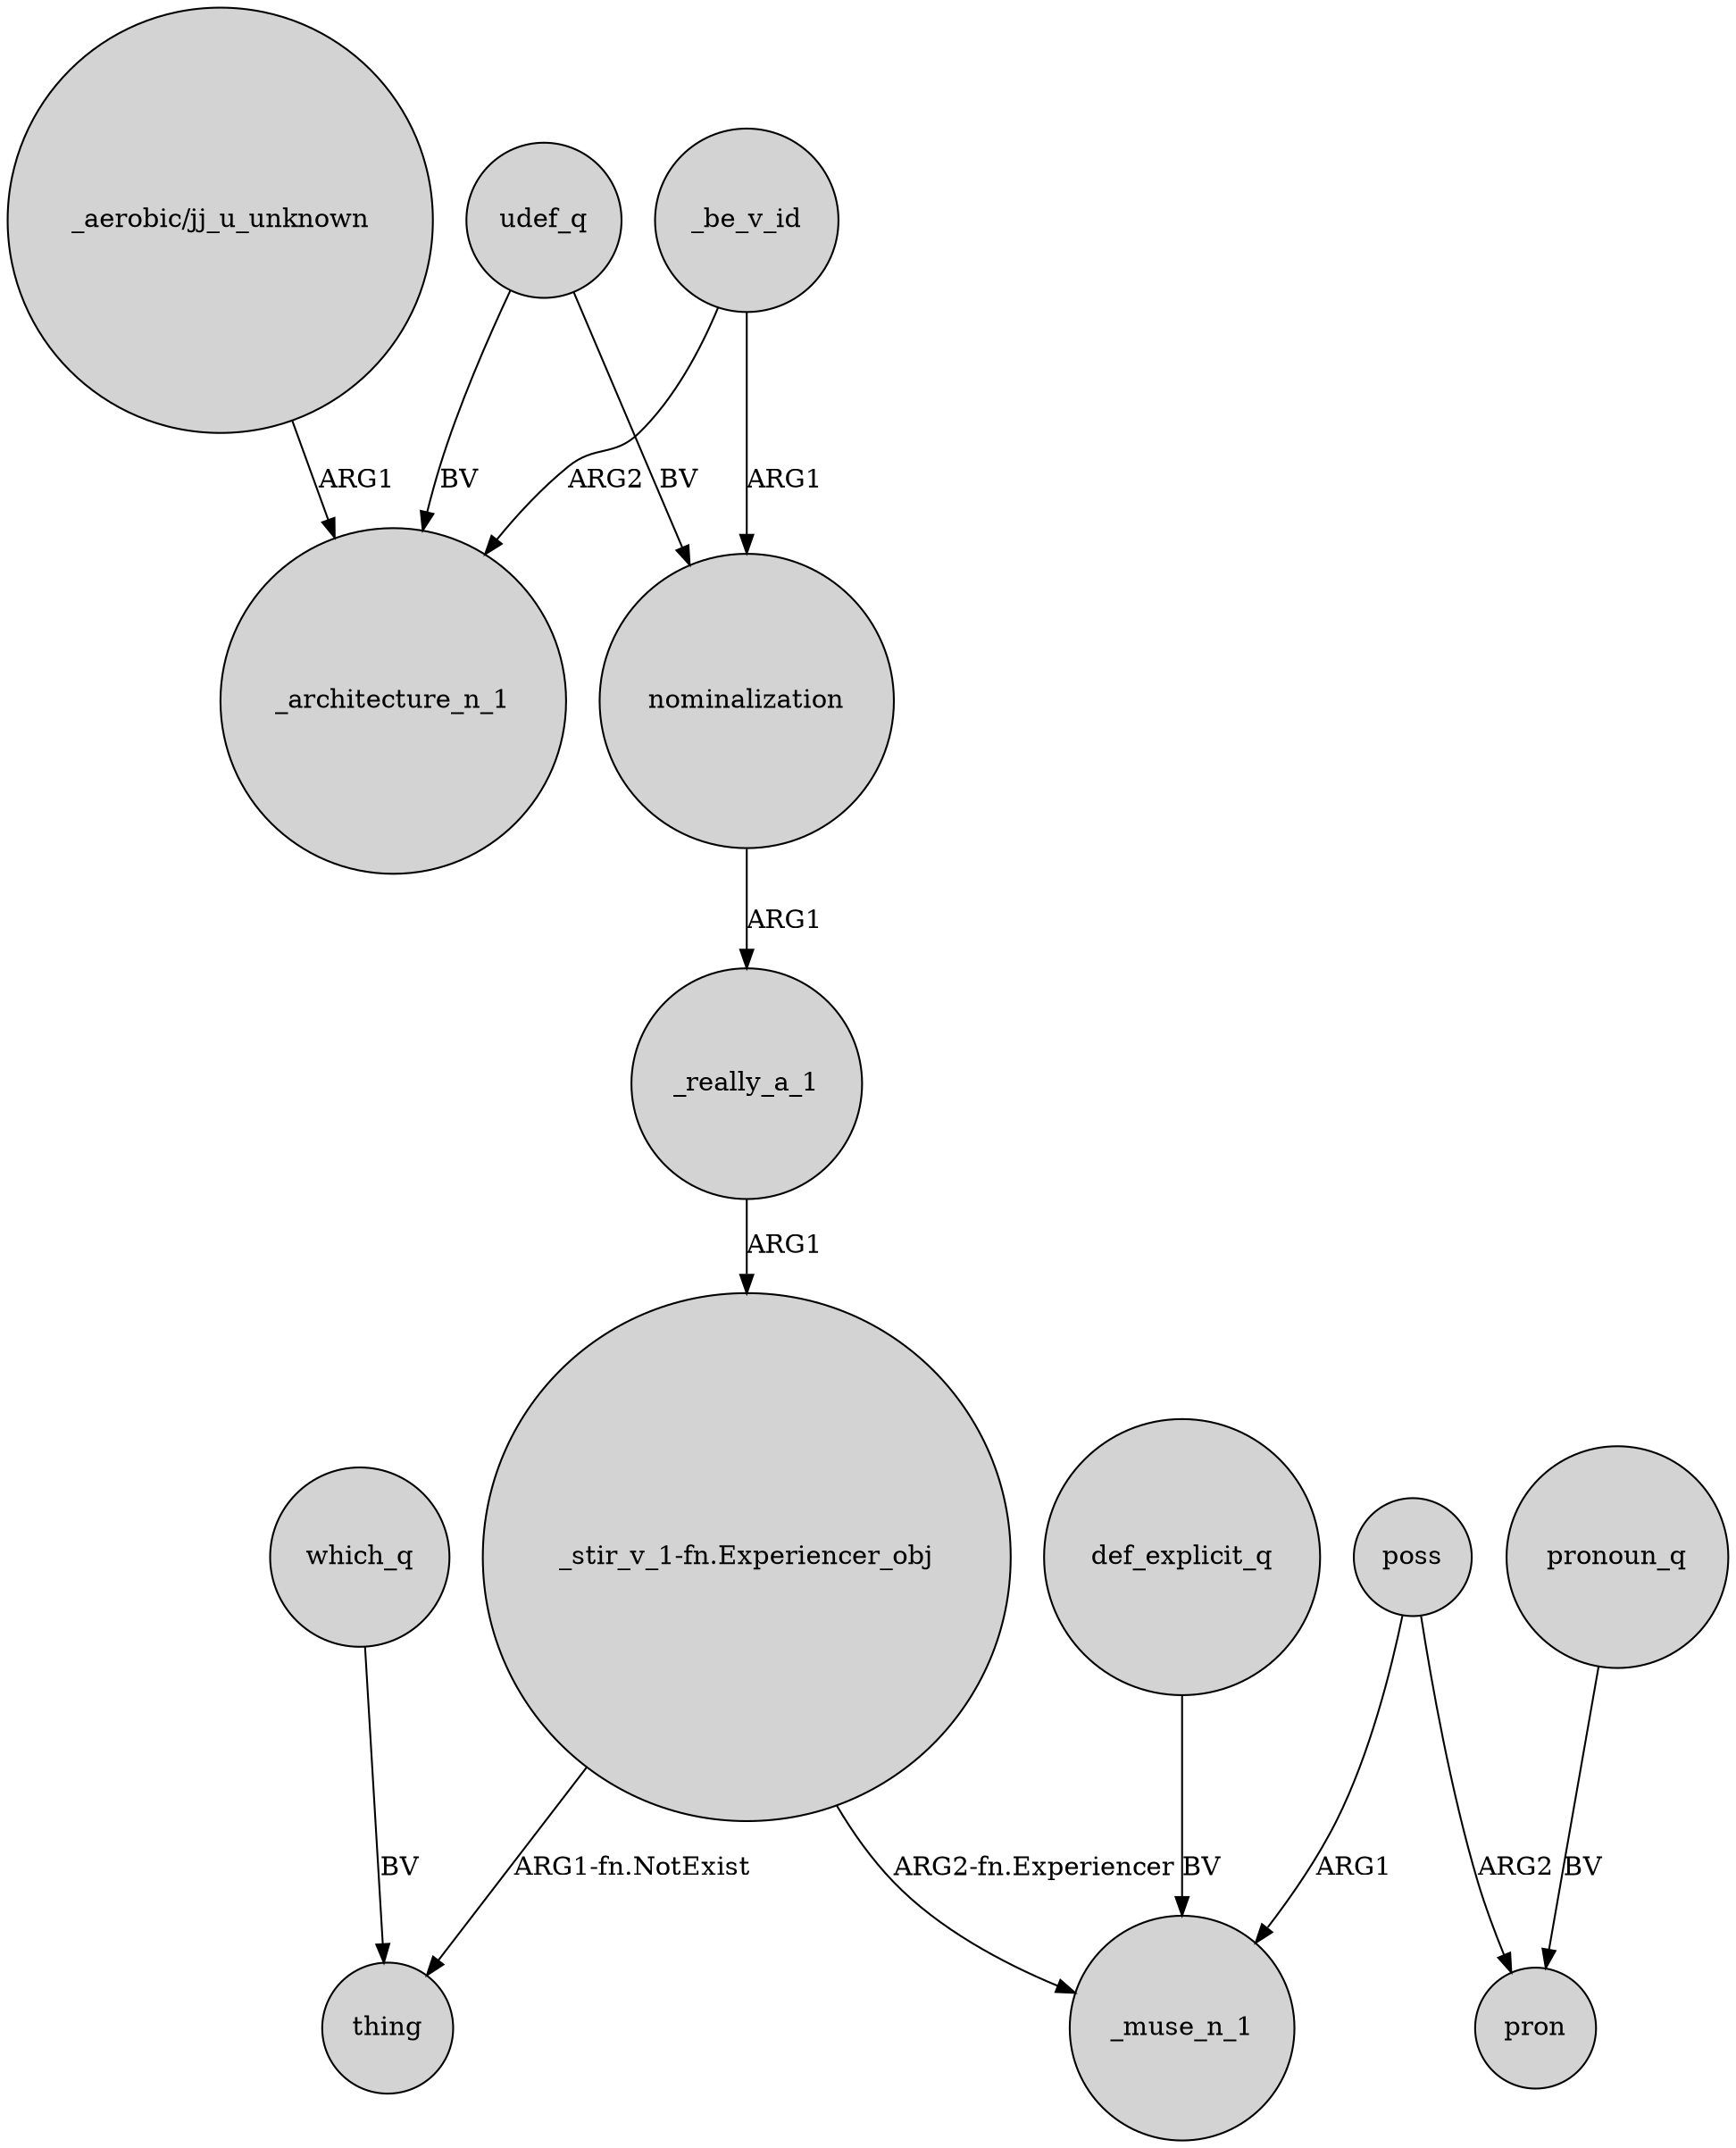 digraph {
	node [shape=circle style=filled]
	"_stir_v_1-fn.Experiencer_obj" -> thing [label="ARG1-fn.NotExist"]
	"_aerobic/jj_u_unknown" -> _architecture_n_1 [label=ARG1]
	"_stir_v_1-fn.Experiencer_obj" -> _muse_n_1 [label="ARG2-fn.Experiencer"]
	def_explicit_q -> _muse_n_1 [label=BV]
	poss -> pron [label=ARG2]
	udef_q -> _architecture_n_1 [label=BV]
	_really_a_1 -> "_stir_v_1-fn.Experiencer_obj" [label=ARG1]
	nominalization -> _really_a_1 [label=ARG1]
	_be_v_id -> nominalization [label=ARG1]
	_be_v_id -> _architecture_n_1 [label=ARG2]
	udef_q -> nominalization [label=BV]
	poss -> _muse_n_1 [label=ARG1]
	which_q -> thing [label=BV]
	pronoun_q -> pron [label=BV]
}
